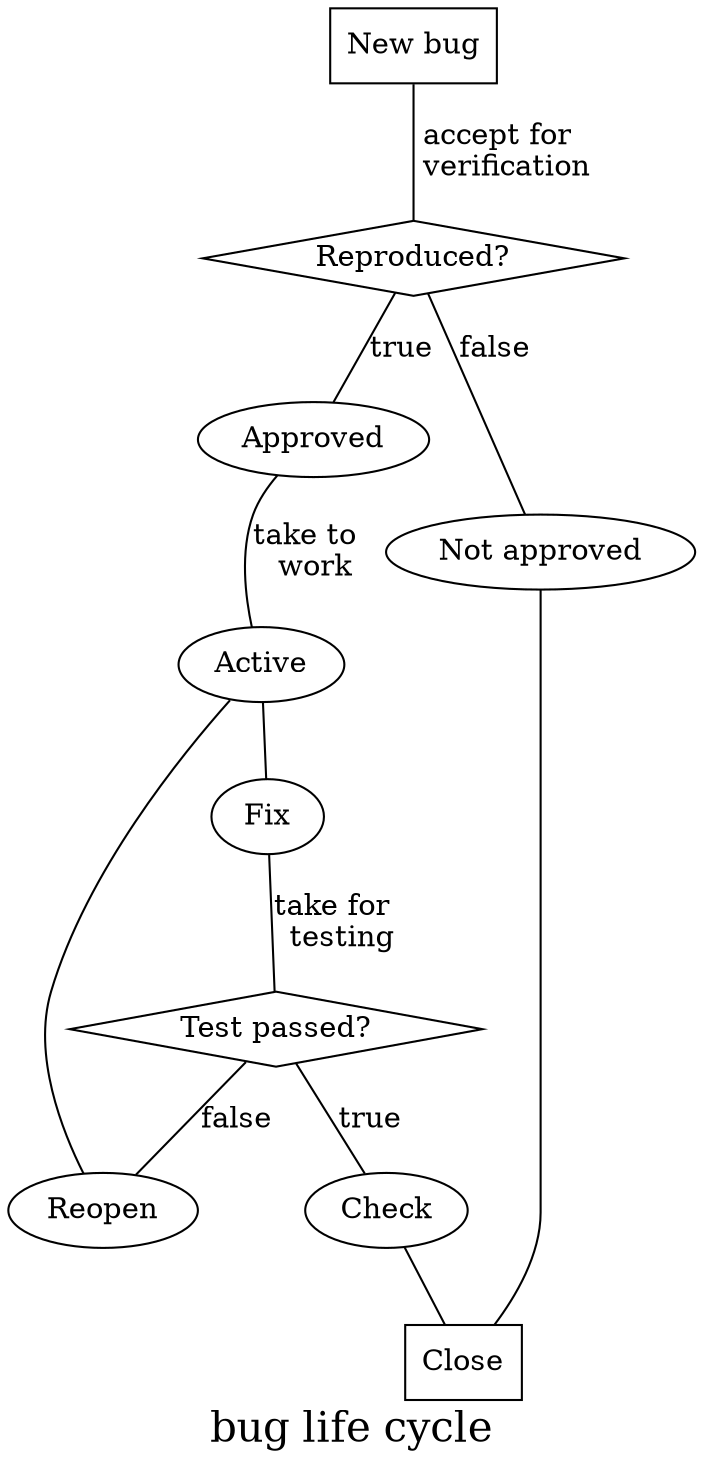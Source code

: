 graph {
	node [shape=diamond]
	1 [label="Reproduced?"]
	2 [label="Test passed?"]
	node [shape=box]
	3 [label="New bug"]
	4 [label=Close]
	node [shape=ellipse]
	5 [label=Approved]
	6 [label="Not approved"]
	7 [label=Active]
	8 [label=Fix]
	9 [label=Reopen]
	10 [label=Check]
	3 -- 1 [label="accept for 
 verification"]
	1 -- 5 [label=true]
	1 -- 6 [label=false]
	6 -- 4
	5 -- 7 [label="take to 
 work"]
	7 -- 8
	8 -- 2 [label="take for 
 testing"]
	2 -- 9 [label=false]
	9 -- 7
	2 -- 10 [label=true]
	10 -- 4
	label="bug life cycle"
	fontsize=20
}
